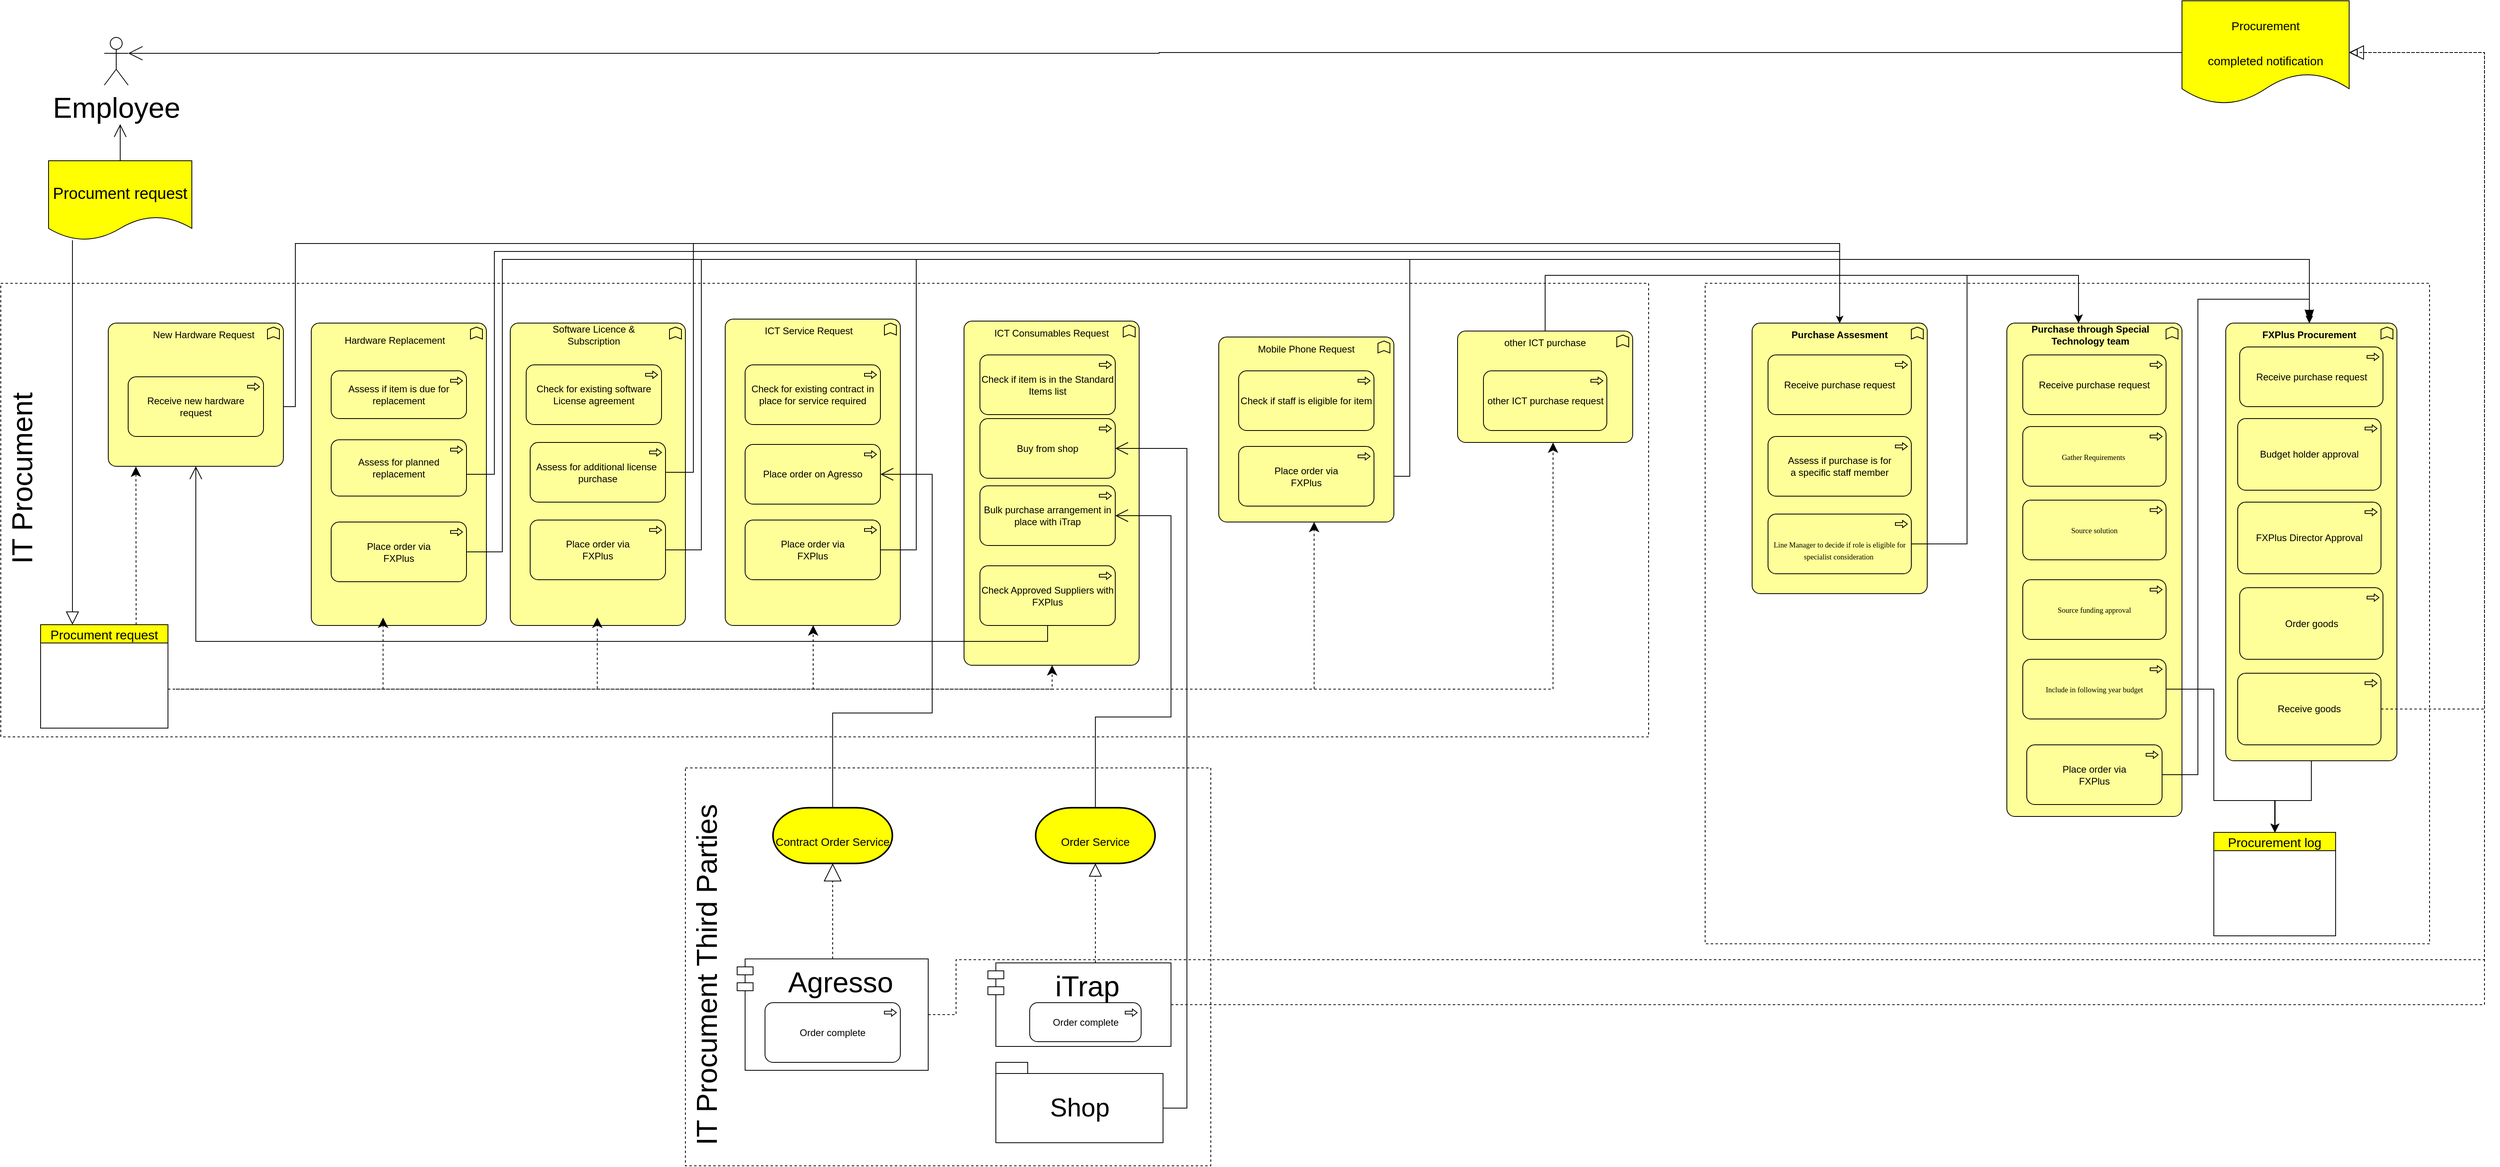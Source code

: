 <mxfile version="17.4.0" type="github"><diagram id="D-YSAC3Tt-AkZMAXTdBi" name="Page-1"><mxGraphModel dx="1783" dy="2167" grid="1" gridSize="10" guides="1" tooltips="1" connect="1" arrows="1" fold="1" page="1" pageScale="1" pageWidth="827" pageHeight="1169" math="0" shadow="0"><root><mxCell id="0"/><mxCell id="1" parent="0"/><mxCell id="2VQVNWMDebI-OC0_iPV0-198" value="" style="rounded=0;whiteSpace=wrap;html=1;dashed=1;fontSize=32;strokeColor=#000000;fillColor=none;" vertex="1" parent="1"><mxGeometry x="2211" y="60" width="910" height="830" as="geometry"/></mxCell><mxCell id="2VQVNWMDebI-OC0_iPV0-199" value="" style="rounded=0;whiteSpace=wrap;html=1;dashed=1;fontSize=32;strokeColor=#000000;fillColor=none;" vertex="1" parent="1"><mxGeometry x="70" y="60" width="2070" height="570" as="geometry"/></mxCell><mxCell id="2VQVNWMDebI-OC0_iPV0-127" style="edgeStyle=orthogonalEdgeStyle;rounded=0;orthogonalLoop=1;jettySize=auto;html=1;entryX=0.5;entryY=0;entryDx=0;entryDy=0;" edge="1" parent="1" source="2VQVNWMDebI-OC0_iPV0-109" target="2VQVNWMDebI-OC0_iPV0-111"><mxGeometry relative="1" as="geometry"><Array as="points"><mxPoint x="440" y="215"/><mxPoint x="440" y="10"/><mxPoint x="2380" y="10"/></Array></mxGeometry></mxCell><mxCell id="2VQVNWMDebI-OC0_iPV0-191" style="edgeStyle=orthogonalEdgeStyle;rounded=0;orthogonalLoop=1;jettySize=auto;html=1;entryX=0.5;entryY=0;entryDx=0;entryDy=0;fontSize=32;endArrow=blockThin;endFill=1;endSize=14;strokeWidth=1;" edge="1" parent="1" source="2VQVNWMDebI-OC0_iPV0-189" target="2VQVNWMDebI-OC0_iPV0-126"><mxGeometry relative="1" as="geometry"><Array as="points"><mxPoint x="1840" y="302"/><mxPoint x="1840" y="30"/><mxPoint x="2970" y="30"/></Array></mxGeometry></mxCell><mxCell id="2VQVNWMDebI-OC0_iPV0-201" value="" style="group" vertex="1" connectable="0" parent="1"><mxGeometry x="2240" y="60" width="860" height="820" as="geometry"/></mxCell><mxCell id="2VQVNWMDebI-OC0_iPV0-4" value="" style="html=1;outlineConnect=0;whiteSpace=wrap;fillColor=#ffff99;shape=mxgraph.archimate3.application;appType=func;archiType=rounded;" vertex="1" parent="2VQVNWMDebI-OC0_iPV0-201"><mxGeometry x="625" y="50" width="215" height="550" as="geometry"/></mxCell><mxCell id="2VQVNWMDebI-OC0_iPV0-6" value="Budget holder approval" style="html=1;outlineConnect=0;whiteSpace=wrap;fillColor=#ffff99;shape=mxgraph.archimate3.application;appType=proc;archiType=rounded;" vertex="1" parent="2VQVNWMDebI-OC0_iPV0-201"><mxGeometry x="640" y="170" width="180" height="90" as="geometry"/></mxCell><mxCell id="2VQVNWMDebI-OC0_iPV0-110" value="" style="html=1;outlineConnect=0;whiteSpace=wrap;fillColor=#ffff99;shape=mxgraph.archimate3.application;appType=func;archiType=rounded;" vertex="1" parent="2VQVNWMDebI-OC0_iPV0-201"><mxGeometry x="30" y="50" width="220" height="340" as="geometry"/></mxCell><mxCell id="2VQVNWMDebI-OC0_iPV0-111" value="&lt;b&gt;Purchase Assesment&lt;/b&gt;" style="text;html=1;strokeColor=none;fillColor=none;align=center;verticalAlign=middle;whiteSpace=wrap;rounded=0;" vertex="1" parent="2VQVNWMDebI-OC0_iPV0-201"><mxGeometry x="55" y="50" width="170" height="30" as="geometry"/></mxCell><mxCell id="2VQVNWMDebI-OC0_iPV0-112" value="Receive purchase request" style="html=1;outlineConnect=0;whiteSpace=wrap;fillColor=#ffff99;shape=mxgraph.archimate3.application;appType=proc;archiType=rounded;" vertex="1" parent="2VQVNWMDebI-OC0_iPV0-201"><mxGeometry x="50" y="90" width="180" height="75" as="geometry"/></mxCell><mxCell id="2VQVNWMDebI-OC0_iPV0-113" value="Assess if purchase is for&lt;br&gt;a specific staff member" style="html=1;outlineConnect=0;whiteSpace=wrap;fillColor=#ffff99;shape=mxgraph.archimate3.application;appType=proc;archiType=rounded;" vertex="1" parent="2VQVNWMDebI-OC0_iPV0-201"><mxGeometry x="50" y="192.5" width="180" height="75" as="geometry"/></mxCell><mxCell id="2VQVNWMDebI-OC0_iPV0-114" value="&lt;span style=&quot;font-family: &amp;#34;arialmt&amp;#34; ; font-size: 7pt&quot;&gt;&lt;br&gt;&lt;br&gt;&lt;br&gt;&lt;br&gt;Line Manager to&amp;nbsp;&lt;/span&gt;&lt;span style=&quot;font-family: &amp;#34;arialmt&amp;#34; ; font-size: 7pt&quot;&gt;decide if role is eligible&amp;nbsp;&lt;/span&gt;&lt;span style=&quot;font-family: &amp;#34;arialmt&amp;#34; ; font-size: 7pt&quot;&gt;for specialist&amp;nbsp;&lt;/span&gt;&lt;span style=&quot;font-family: &amp;#34;arialmt&amp;#34; ; font-size: 7pt&quot;&gt;consideration&amp;nbsp;&lt;/span&gt;&lt;span style=&quot;font-family: &amp;#34;arialmt&amp;#34; ; font-size: 7pt&quot;&gt;&lt;br&gt;&lt;/span&gt;&lt;div class=&quot;page&quot; title=&quot;Page 17&quot;&gt;&lt;div class=&quot;layoutArea&quot;&gt;&lt;div class=&quot;column&quot;&gt;&lt;br&gt;&#9;&#9;&#9;&#9;&lt;/div&gt;&lt;br&gt;&#9;&#9;&#9;&lt;/div&gt;&lt;br&gt;&#9;&#9;&lt;/div&gt;" style="html=1;outlineConnect=0;whiteSpace=wrap;fillColor=#ffff99;shape=mxgraph.archimate3.application;appType=proc;archiType=rounded;" vertex="1" parent="2VQVNWMDebI-OC0_iPV0-201"><mxGeometry x="50" y="290" width="180" height="75" as="geometry"/></mxCell><mxCell id="2VQVNWMDebI-OC0_iPV0-115" value="" style="html=1;outlineConnect=0;whiteSpace=wrap;fillColor=#ffff99;shape=mxgraph.archimate3.application;appType=func;archiType=rounded;" vertex="1" parent="2VQVNWMDebI-OC0_iPV0-201"><mxGeometry x="350" y="50" width="220" height="620" as="geometry"/></mxCell><mxCell id="2VQVNWMDebI-OC0_iPV0-116" value="&lt;b&gt;Purchase through Special Technology team&lt;/b&gt;" style="text;html=1;strokeColor=none;fillColor=none;align=center;verticalAlign=middle;whiteSpace=wrap;rounded=0;" vertex="1" parent="2VQVNWMDebI-OC0_iPV0-201"><mxGeometry x="370" y="50" width="170" height="30" as="geometry"/></mxCell><mxCell id="2VQVNWMDebI-OC0_iPV0-139" style="edgeStyle=orthogonalEdgeStyle;rounded=0;orthogonalLoop=1;jettySize=auto;html=1;entryX=0.412;entryY=0;entryDx=0;entryDy=0;entryPerimeter=0;" edge="1" parent="2VQVNWMDebI-OC0_iPV0-201" source="2VQVNWMDebI-OC0_iPV0-114" target="2VQVNWMDebI-OC0_iPV0-116"><mxGeometry relative="1" as="geometry"><Array as="points"><mxPoint x="300" y="327"/><mxPoint x="300" y="-10"/><mxPoint x="440" y="-10"/></Array></mxGeometry></mxCell><mxCell id="2VQVNWMDebI-OC0_iPV0-117" value="&lt;span style=&quot;font-family: &amp;#34;arialmt&amp;#34; ; font-size: 7pt&quot;&gt;Gather Requirements&amp;nbsp;&lt;/span&gt;" style="html=1;outlineConnect=0;whiteSpace=wrap;fillColor=#ffff99;shape=mxgraph.archimate3.application;appType=proc;archiType=rounded;" vertex="1" parent="2VQVNWMDebI-OC0_iPV0-201"><mxGeometry x="370" y="180" width="180" height="75" as="geometry"/></mxCell><mxCell id="2VQVNWMDebI-OC0_iPV0-118" value="&lt;span style=&quot;font-family: &amp;#34;arialmt&amp;#34; ; font-size: 7pt&quot;&gt;Source solution&lt;/span&gt;" style="html=1;outlineConnect=0;whiteSpace=wrap;fillColor=#ffff99;shape=mxgraph.archimate3.application;appType=proc;archiType=rounded;" vertex="1" parent="2VQVNWMDebI-OC0_iPV0-201"><mxGeometry x="370" y="272.5" width="180" height="75" as="geometry"/></mxCell><mxCell id="2VQVNWMDebI-OC0_iPV0-119" value="&lt;span style=&quot;font-family: &amp;#34;arialmt&amp;#34; ; font-size: 7pt&quot;&gt;Source funding approval&lt;/span&gt;" style="html=1;outlineConnect=0;whiteSpace=wrap;fillColor=#ffff99;shape=mxgraph.archimate3.application;appType=proc;archiType=rounded;" vertex="1" parent="2VQVNWMDebI-OC0_iPV0-201"><mxGeometry x="370" y="372.5" width="180" height="75" as="geometry"/></mxCell><mxCell id="2VQVNWMDebI-OC0_iPV0-120" value="&lt;span style=&quot;font-family: &amp;#34;arialmt&amp;#34; ; font-size: 7pt&quot;&gt;Include in following year budget&lt;/span&gt;" style="html=1;outlineConnect=0;whiteSpace=wrap;fillColor=#ffff99;shape=mxgraph.archimate3.application;appType=proc;archiType=rounded;" vertex="1" parent="2VQVNWMDebI-OC0_iPV0-201"><mxGeometry x="370" y="472.5" width="180" height="75" as="geometry"/></mxCell><mxCell id="2VQVNWMDebI-OC0_iPV0-121" value="Receive purchase request" style="html=1;outlineConnect=0;whiteSpace=wrap;fillColor=#ffff99;shape=mxgraph.archimate3.application;appType=proc;archiType=rounded;" vertex="1" parent="2VQVNWMDebI-OC0_iPV0-201"><mxGeometry x="642.5" y="80" width="180" height="75" as="geometry"/></mxCell><mxCell id="2VQVNWMDebI-OC0_iPV0-122" value="Receive purchase request" style="html=1;outlineConnect=0;whiteSpace=wrap;fillColor=#ffff99;shape=mxgraph.archimate3.application;appType=proc;archiType=rounded;" vertex="1" parent="2VQVNWMDebI-OC0_iPV0-201"><mxGeometry x="370" y="90" width="180" height="75" as="geometry"/></mxCell><mxCell id="2VQVNWMDebI-OC0_iPV0-123" value="FXPlus Director Approval" style="html=1;outlineConnect=0;whiteSpace=wrap;fillColor=#ffff99;shape=mxgraph.archimate3.application;appType=proc;archiType=rounded;" vertex="1" parent="2VQVNWMDebI-OC0_iPV0-201"><mxGeometry x="640" y="275" width="180" height="90" as="geometry"/></mxCell><mxCell id="2VQVNWMDebI-OC0_iPV0-124" value="Order goods" style="html=1;outlineConnect=0;whiteSpace=wrap;fillColor=#ffff99;shape=mxgraph.archimate3.application;appType=proc;archiType=rounded;" vertex="1" parent="2VQVNWMDebI-OC0_iPV0-201"><mxGeometry x="642.5" y="382.5" width="180" height="90" as="geometry"/></mxCell><mxCell id="2VQVNWMDebI-OC0_iPV0-126" value="&lt;b&gt;FXPlus Procurement&lt;/b&gt;" style="text;html=1;strokeColor=none;fillColor=none;align=center;verticalAlign=middle;whiteSpace=wrap;rounded=0;" vertex="1" parent="2VQVNWMDebI-OC0_iPV0-201"><mxGeometry x="645" y="50" width="170" height="30" as="geometry"/></mxCell><mxCell id="2VQVNWMDebI-OC0_iPV0-196" style="edgeStyle=orthogonalEdgeStyle;rounded=0;orthogonalLoop=1;jettySize=auto;html=1;entryX=0.5;entryY=0;entryDx=0;entryDy=0;fontSize=32;endArrow=classicThin;endFill=1;endSize=14;strokeWidth=1;" edge="1" parent="2VQVNWMDebI-OC0_iPV0-201" source="2VQVNWMDebI-OC0_iPV0-194" target="2VQVNWMDebI-OC0_iPV0-126"><mxGeometry relative="1" as="geometry"/></mxCell><mxCell id="2VQVNWMDebI-OC0_iPV0-194" value="Place order via&lt;br&gt;FXPlus" style="html=1;outlineConnect=0;whiteSpace=wrap;fillColor=#ffff99;shape=mxgraph.archimate3.application;appType=proc;archiType=rounded;" vertex="1" parent="2VQVNWMDebI-OC0_iPV0-201"><mxGeometry x="375" y="580" width="170" height="75" as="geometry"/></mxCell><mxCell id="2VQVNWMDebI-OC0_iPV0-226" value="Receive goods" style="html=1;outlineConnect=0;whiteSpace=wrap;fillColor=#ffff99;shape=mxgraph.archimate3.application;appType=proc;archiType=rounded;" vertex="1" parent="2VQVNWMDebI-OC0_iPV0-201"><mxGeometry x="640" y="490" width="180" height="90" as="geometry"/></mxCell><mxCell id="2VQVNWMDebI-OC0_iPV0-233" value="Procurement log" style="swimlane;fontSize=16;strokeColor=#000000;fillColor=#FFFF00;fontStyle=0" vertex="1" parent="2VQVNWMDebI-OC0_iPV0-201"><mxGeometry x="610" y="690" width="153" height="130" as="geometry"/></mxCell><mxCell id="2VQVNWMDebI-OC0_iPV0-234" style="edgeStyle=orthogonalEdgeStyle;rounded=0;orthogonalLoop=1;jettySize=auto;html=1;fontSize=15;endArrow=classic;endFill=1;endSize=8;strokeWidth=1;" edge="1" parent="2VQVNWMDebI-OC0_iPV0-201" source="2VQVNWMDebI-OC0_iPV0-4" target="2VQVNWMDebI-OC0_iPV0-233"><mxGeometry relative="1" as="geometry"><Array as="points"><mxPoint x="733" y="650"/><mxPoint x="687" y="650"/></Array></mxGeometry></mxCell><mxCell id="2VQVNWMDebI-OC0_iPV0-235" style="edgeStyle=orthogonalEdgeStyle;rounded=0;orthogonalLoop=1;jettySize=auto;html=1;entryX=0.5;entryY=0;entryDx=0;entryDy=0;fontSize=15;endArrow=classic;endFill=1;endSize=8;strokeWidth=1;" edge="1" parent="2VQVNWMDebI-OC0_iPV0-201" source="2VQVNWMDebI-OC0_iPV0-120" target="2VQVNWMDebI-OC0_iPV0-233"><mxGeometry relative="1" as="geometry"><Array as="points"><mxPoint x="610" y="510"/><mxPoint x="610" y="650"/><mxPoint x="687" y="650"/></Array></mxGeometry></mxCell><mxCell id="2VQVNWMDebI-OC0_iPV0-204" value="" style="group" vertex="1" connectable="0" parent="1"><mxGeometry x="930" y="669" width="660" height="500" as="geometry"/></mxCell><mxCell id="2VQVNWMDebI-OC0_iPV0-203" value="" style="rounded=0;whiteSpace=wrap;html=1;fontSize=36;strokeColor=#000000;fillColor=none;dashed=1;" vertex="1" parent="2VQVNWMDebI-OC0_iPV0-204"><mxGeometry width="660" height="500" as="geometry"/></mxCell><mxCell id="2VQVNWMDebI-OC0_iPV0-168" value="Agresso" style="shape=module;align=left;spacingLeft=20;align=center;verticalAlign=top;fontSize=36;" vertex="1" parent="2VQVNWMDebI-OC0_iPV0-204"><mxGeometry x="65" y="240" width="240" height="140" as="geometry"/></mxCell><mxCell id="2VQVNWMDebI-OC0_iPV0-170" value="&lt;font style=&quot;font-size: 14px&quot;&gt;Contract Order Service&lt;/font&gt;" style="strokeWidth=2;html=1;shape=mxgraph.flowchart.terminator;whiteSpace=wrap;fontSize=36;fillColor=#FFFF00;strokeColor=#000000;" vertex="1" parent="2VQVNWMDebI-OC0_iPV0-204"><mxGeometry x="110" y="50" width="150" height="70" as="geometry"/></mxCell><mxCell id="2VQVNWMDebI-OC0_iPV0-171" style="edgeStyle=orthogonalEdgeStyle;rounded=0;orthogonalLoop=1;jettySize=auto;html=1;entryX=0.5;entryY=1;entryDx=0;entryDy=0;entryPerimeter=0;fontSize=19;endArrow=block;endFill=0;dashed=1;strokeWidth=1;endSize=20;" edge="1" parent="2VQVNWMDebI-OC0_iPV0-204" source="2VQVNWMDebI-OC0_iPV0-168" target="2VQVNWMDebI-OC0_iPV0-170"><mxGeometry relative="1" as="geometry"/></mxCell><mxCell id="2VQVNWMDebI-OC0_iPV0-176" value="" style="shape=folder;fontStyle=1;spacingTop=10;tabWidth=40;tabHeight=14;tabPosition=left;html=1;fontSize=14;strokeColor=#000000;fillColor=none;" vertex="1" parent="2VQVNWMDebI-OC0_iPV0-204"><mxGeometry x="390" y="370" width="210" height="101" as="geometry"/></mxCell><mxCell id="2VQVNWMDebI-OC0_iPV0-177" value="&lt;font style=&quot;font-size: 32px&quot;&gt;Shop&lt;/font&gt;" style="text;html=1;strokeColor=none;fillColor=none;align=center;verticalAlign=middle;whiteSpace=wrap;rounded=0;dashed=1;fontSize=14;" vertex="1" parent="2VQVNWMDebI-OC0_iPV0-204"><mxGeometry x="432.5" y="391" width="125" height="71" as="geometry"/></mxCell><mxCell id="2VQVNWMDebI-OC0_iPV0-180" value="&lt;font style=&quot;font-size: 14px&quot;&gt;Order Service&lt;/font&gt;" style="strokeWidth=2;html=1;shape=mxgraph.flowchart.terminator;whiteSpace=wrap;fontSize=36;fillColor=#FFFF00;strokeColor=#000000;" vertex="1" parent="2VQVNWMDebI-OC0_iPV0-204"><mxGeometry x="440" y="50" width="150" height="70" as="geometry"/></mxCell><mxCell id="2VQVNWMDebI-OC0_iPV0-182" style="edgeStyle=orthogonalEdgeStyle;rounded=0;orthogonalLoop=1;jettySize=auto;html=1;entryX=0.5;entryY=1;entryDx=0;entryDy=0;entryPerimeter=0;dashed=1;fontSize=14;endArrow=block;endFill=0;endSize=14;strokeWidth=1;" edge="1" parent="2VQVNWMDebI-OC0_iPV0-204" source="2VQVNWMDebI-OC0_iPV0-181" target="2VQVNWMDebI-OC0_iPV0-180"><mxGeometry relative="1" as="geometry"><Array as="points"><mxPoint x="515" y="210"/><mxPoint x="515" y="210"/></Array></mxGeometry></mxCell><mxCell id="2VQVNWMDebI-OC0_iPV0-181" value="iTrap" style="shape=module;align=left;spacingLeft=20;align=center;verticalAlign=top;fontSize=36;" vertex="1" parent="2VQVNWMDebI-OC0_iPV0-204"><mxGeometry x="380" y="245" width="230" height="105" as="geometry"/></mxCell><mxCell id="2VQVNWMDebI-OC0_iPV0-205" value="&lt;font style=&quot;font-size: 36px&quot;&gt;IT Procument Third Parties&lt;/font&gt;" style="text;html=1;strokeColor=none;fillColor=none;align=center;verticalAlign=middle;whiteSpace=wrap;rounded=0;fontSize=32;rotation=-90;" vertex="1" parent="2VQVNWMDebI-OC0_iPV0-204"><mxGeometry x="-200" y="245" width="452.5" height="30" as="geometry"/></mxCell><mxCell id="2VQVNWMDebI-OC0_iPV0-238" value="Order complete" style="html=1;outlineConnect=0;whiteSpace=wrap;fillColor=none;shape=mxgraph.archimate3.application;appType=proc;archiType=rounded;" vertex="1" parent="2VQVNWMDebI-OC0_iPV0-204"><mxGeometry x="100" y="295" width="170" height="75" as="geometry"/></mxCell><mxCell id="2VQVNWMDebI-OC0_iPV0-239" value="Order complete" style="html=1;outlineConnect=0;whiteSpace=wrap;fillColor=none;shape=mxgraph.archimate3.application;appType=proc;archiType=rounded;" vertex="1" parent="2VQVNWMDebI-OC0_iPV0-204"><mxGeometry x="432.5" y="295" width="140" height="49" as="geometry"/></mxCell><mxCell id="2VQVNWMDebI-OC0_iPV0-206" value="Employee" style="shape=umlActor;verticalLabelPosition=bottom;verticalAlign=top;html=1;outlineConnect=0;fontSize=36;strokeColor=#000000;fillColor=none;" vertex="1" parent="1"><mxGeometry x="200" y="-249" width="30" height="60" as="geometry"/></mxCell><mxCell id="2VQVNWMDebI-OC0_iPV0-210" style="edgeStyle=orthogonalEdgeStyle;rounded=0;orthogonalLoop=1;jettySize=auto;html=1;fontSize=20;endArrow=open;endFill=0;endSize=14;strokeWidth=1;" edge="1" parent="1" source="2VQVNWMDebI-OC0_iPV0-208"><mxGeometry relative="1" as="geometry"><mxPoint x="220" y="-140" as="targetPoint"/></mxGeometry></mxCell><mxCell id="2VQVNWMDebI-OC0_iPV0-214" style="edgeStyle=orthogonalEdgeStyle;rounded=0;orthogonalLoop=1;jettySize=auto;html=1;entryX=0.25;entryY=0;entryDx=0;entryDy=0;fontSize=16;endArrow=block;endFill=0;endSize=14;strokeWidth=1;" edge="1" parent="1" source="2VQVNWMDebI-OC0_iPV0-208" target="2VQVNWMDebI-OC0_iPV0-213"><mxGeometry relative="1" as="geometry"><Array as="points"><mxPoint x="160" y="-30"/><mxPoint x="160" y="-30"/></Array></mxGeometry></mxCell><mxCell id="2VQVNWMDebI-OC0_iPV0-208" value="&lt;font style=&quot;font-size: 20px&quot;&gt;Procument request&lt;/font&gt;" style="shape=document;whiteSpace=wrap;html=1;boundedLbl=1;fontSize=36;strokeColor=#000000;fillColor=#FFFF00;" vertex="1" parent="1"><mxGeometry x="130" y="-94" width="180" height="100" as="geometry"/></mxCell><mxCell id="2VQVNWMDebI-OC0_iPV0-99" value="" style="html=1;outlineConnect=0;whiteSpace=wrap;fillColor=#ffff99;shape=mxgraph.archimate3.application;appType=func;archiType=rounded;" vertex="1" parent="1"><mxGeometry x="1600" y="127.5" width="220" height="232.5" as="geometry"/></mxCell><mxCell id="2VQVNWMDebI-OC0_iPV0-98" value="" style="html=1;outlineConnect=0;whiteSpace=wrap;fillColor=#ffff99;shape=mxgraph.archimate3.application;appType=func;archiType=rounded;" vertex="1" parent="1"><mxGeometry x="980" y="105" width="220" height="385" as="geometry"/></mxCell><mxCell id="2VQVNWMDebI-OC0_iPV0-237" style="edgeStyle=orthogonalEdgeStyle;rounded=0;orthogonalLoop=1;jettySize=auto;html=1;entryX=0.412;entryY=0;entryDx=0;entryDy=0;entryPerimeter=0;fontSize=15;endArrow=classic;endFill=1;endSize=8;strokeWidth=1;" edge="1" parent="1" source="2VQVNWMDebI-OC0_iPV0-100" target="2VQVNWMDebI-OC0_iPV0-116"><mxGeometry relative="1" as="geometry"><Array as="points"><mxPoint x="2010" y="50"/><mxPoint x="2680" y="50"/></Array></mxGeometry></mxCell><mxCell id="2VQVNWMDebI-OC0_iPV0-100" value="" style="html=1;outlineConnect=0;whiteSpace=wrap;fillColor=#ffff99;shape=mxgraph.archimate3.application;appType=func;archiType=rounded;" vertex="1" parent="1"><mxGeometry x="1900" y="120" width="220" height="140" as="geometry"/></mxCell><mxCell id="2VQVNWMDebI-OC0_iPV0-101" value="" style="html=1;outlineConnect=0;whiteSpace=wrap;fillColor=#ffff99;shape=mxgraph.archimate3.application;appType=func;archiType=rounded;" vertex="1" parent="1"><mxGeometry x="1280" y="107.5" width="220" height="432.5" as="geometry"/></mxCell><mxCell id="2VQVNWMDebI-OC0_iPV0-105" value="ICT Service Request" style="text;html=1;strokeColor=none;fillColor=none;align=center;verticalAlign=middle;whiteSpace=wrap;rounded=0;" vertex="1" parent="1"><mxGeometry x="1000" y="105" width="170" height="30" as="geometry"/></mxCell><mxCell id="2VQVNWMDebI-OC0_iPV0-107" value="other ICT purchase" style="text;html=1;strokeColor=none;fillColor=none;align=center;verticalAlign=middle;whiteSpace=wrap;rounded=0;" vertex="1" parent="1"><mxGeometry x="1925" y="120" width="170" height="30" as="geometry"/></mxCell><mxCell id="2VQVNWMDebI-OC0_iPV0-108" value="ICT Consumables Request" style="text;html=1;strokeColor=none;fillColor=none;align=center;verticalAlign=middle;whiteSpace=wrap;rounded=0;" vertex="1" parent="1"><mxGeometry x="1305" y="107.5" width="170" height="30" as="geometry"/></mxCell><mxCell id="2VQVNWMDebI-OC0_iPV0-140" value="" style="group" vertex="1" connectable="0" parent="1"><mxGeometry x="460" y="110" width="220" height="380" as="geometry"/></mxCell><mxCell id="2VQVNWMDebI-OC0_iPV0-96" value="" style="html=1;outlineConnect=0;whiteSpace=wrap;fillColor=#ffff99;shape=mxgraph.archimate3.application;appType=func;archiType=rounded;" vertex="1" parent="2VQVNWMDebI-OC0_iPV0-140"><mxGeometry width="220" height="380" as="geometry"/></mxCell><mxCell id="2VQVNWMDebI-OC0_iPV0-103" value="Hardware Replacement" style="text;html=1;strokeColor=none;fillColor=none;align=center;verticalAlign=middle;whiteSpace=wrap;rounded=0;" vertex="1" parent="2VQVNWMDebI-OC0_iPV0-140"><mxGeometry x="20" width="170" height="43.846" as="geometry"/></mxCell><mxCell id="2VQVNWMDebI-OC0_iPV0-128" value="Assess if item is due for replacement" style="html=1;outlineConnect=0;whiteSpace=wrap;fillColor=#ffff99;shape=mxgraph.archimate3.application;appType=proc;archiType=rounded;" vertex="1" parent="2VQVNWMDebI-OC0_iPV0-140"><mxGeometry x="25" y="60" width="170" height="60" as="geometry"/></mxCell><mxCell id="2VQVNWMDebI-OC0_iPV0-129" value="Assess for planned replacement" style="html=1;outlineConnect=0;whiteSpace=wrap;fillColor=#ffff99;shape=mxgraph.archimate3.application;appType=proc;archiType=rounded;" vertex="1" parent="2VQVNWMDebI-OC0_iPV0-140"><mxGeometry x="25" y="146.61" width="170" height="70.77" as="geometry"/></mxCell><mxCell id="2VQVNWMDebI-OC0_iPV0-159" value="Place order via&lt;br&gt;FXPlus" style="html=1;outlineConnect=0;whiteSpace=wrap;fillColor=#ffff99;shape=mxgraph.archimate3.application;appType=proc;archiType=rounded;" vertex="1" parent="2VQVNWMDebI-OC0_iPV0-140"><mxGeometry x="25" y="250" width="170" height="75" as="geometry"/></mxCell><mxCell id="2VQVNWMDebI-OC0_iPV0-141" value="" style="group" vertex="1" connectable="0" parent="1"><mxGeometry x="205" y="110" width="220" height="180" as="geometry"/></mxCell><mxCell id="2VQVNWMDebI-OC0_iPV0-3" value="" style="html=1;outlineConnect=0;whiteSpace=wrap;fillColor=#ffff99;shape=mxgraph.archimate3.application;appType=func;archiType=rounded;" vertex="1" parent="2VQVNWMDebI-OC0_iPV0-141"><mxGeometry width="220" height="180" as="geometry"/></mxCell><mxCell id="2VQVNWMDebI-OC0_iPV0-102" value="New Hardware Request" style="text;html=1;strokeColor=none;fillColor=none;align=center;verticalAlign=middle;whiteSpace=wrap;rounded=0;" vertex="1" parent="2VQVNWMDebI-OC0_iPV0-141"><mxGeometry x="35" width="170" height="30" as="geometry"/></mxCell><mxCell id="2VQVNWMDebI-OC0_iPV0-109" value="Receive new hardware &lt;br&gt;request" style="html=1;outlineConnect=0;whiteSpace=wrap;fillColor=#ffff99;shape=mxgraph.archimate3.application;appType=proc;archiType=rounded;" vertex="1" parent="2VQVNWMDebI-OC0_iPV0-141"><mxGeometry x="25" y="67.5" width="170" height="75" as="geometry"/></mxCell><mxCell id="2VQVNWMDebI-OC0_iPV0-142" value="" style="group" vertex="1" connectable="0" parent="1"><mxGeometry x="710" y="110" width="220" height="380" as="geometry"/></mxCell><mxCell id="2VQVNWMDebI-OC0_iPV0-97" value="" style="html=1;outlineConnect=0;whiteSpace=wrap;fillColor=#ffff99;shape=mxgraph.archimate3.application;appType=func;archiType=rounded;" vertex="1" parent="2VQVNWMDebI-OC0_iPV0-142"><mxGeometry width="220" height="380" as="geometry"/></mxCell><mxCell id="2VQVNWMDebI-OC0_iPV0-104" value="Software Licence &amp;amp; Subscription" style="text;html=1;strokeColor=none;fillColor=none;align=center;verticalAlign=middle;whiteSpace=wrap;rounded=0;" vertex="1" parent="2VQVNWMDebI-OC0_iPV0-142"><mxGeometry x="20" width="170" height="30" as="geometry"/></mxCell><mxCell id="2VQVNWMDebI-OC0_iPV0-131" value="Check for existing software&lt;br&gt;License agreement" style="html=1;outlineConnect=0;whiteSpace=wrap;fillColor=#ffff99;shape=mxgraph.archimate3.application;appType=proc;archiType=rounded;" vertex="1" parent="2VQVNWMDebI-OC0_iPV0-142"><mxGeometry x="20" y="52.5" width="170" height="75" as="geometry"/></mxCell><mxCell id="2VQVNWMDebI-OC0_iPV0-133" value="Assess for additional license&amp;nbsp;&lt;br&gt;purchase" style="html=1;outlineConnect=0;whiteSpace=wrap;fillColor=#ffff99;shape=mxgraph.archimate3.application;appType=proc;archiType=rounded;" vertex="1" parent="2VQVNWMDebI-OC0_iPV0-142"><mxGeometry x="25" y="150" width="170" height="75" as="geometry"/></mxCell><mxCell id="2VQVNWMDebI-OC0_iPV0-134" value="Place order via&lt;br&gt;FXPlus" style="html=1;outlineConnect=0;whiteSpace=wrap;fillColor=#ffff99;shape=mxgraph.archimate3.application;appType=proc;archiType=rounded;" vertex="1" parent="2VQVNWMDebI-OC0_iPV0-142"><mxGeometry x="25" y="247.5" width="170" height="75" as="geometry"/></mxCell><mxCell id="2VQVNWMDebI-OC0_iPV0-162" value="Check for existing contract in place for service required" style="html=1;outlineConnect=0;whiteSpace=wrap;fillColor=#ffff99;shape=mxgraph.archimate3.application;appType=proc;archiType=rounded;" vertex="1" parent="1"><mxGeometry x="1005" y="162.5" width="170" height="75" as="geometry"/></mxCell><mxCell id="2VQVNWMDebI-OC0_iPV0-163" value="Place order on Agresso" style="html=1;outlineConnect=0;whiteSpace=wrap;fillColor=#ffff99;shape=mxgraph.archimate3.application;appType=proc;archiType=rounded;" vertex="1" parent="1"><mxGeometry x="1005" y="262.5" width="170" height="75" as="geometry"/></mxCell><mxCell id="2VQVNWMDebI-OC0_iPV0-164" value="Place order via&lt;br&gt;FXPlus" style="html=1;outlineConnect=0;whiteSpace=wrap;fillColor=#ffff99;shape=mxgraph.archimate3.application;appType=proc;archiType=rounded;" vertex="1" parent="1"><mxGeometry x="1005" y="357.5" width="170" height="75" as="geometry"/></mxCell><mxCell id="2VQVNWMDebI-OC0_iPV0-173" value="Check if item is in the Standard Items list" style="html=1;outlineConnect=0;whiteSpace=wrap;fillColor=#ffff99;shape=mxgraph.archimate3.application;appType=proc;archiType=rounded;" vertex="1" parent="1"><mxGeometry x="1300" y="150" width="170" height="75" as="geometry"/></mxCell><mxCell id="2VQVNWMDebI-OC0_iPV0-187" style="edgeStyle=orthogonalEdgeStyle;rounded=0;orthogonalLoop=1;jettySize=auto;html=1;fontSize=32;endArrow=open;endFill=0;endSize=14;strokeWidth=1;" edge="1" parent="1" source="2VQVNWMDebI-OC0_iPV0-178" target="2VQVNWMDebI-OC0_iPV0-3"><mxGeometry relative="1" as="geometry"><Array as="points"><mxPoint x="1385" y="510"/><mxPoint x="315" y="510"/></Array></mxGeometry></mxCell><mxCell id="2VQVNWMDebI-OC0_iPV0-178" value="Check Approved Suppliers with FXPlus" style="html=1;outlineConnect=0;whiteSpace=wrap;fillColor=#ffff99;shape=mxgraph.archimate3.application;appType=proc;archiType=rounded;" vertex="1" parent="1"><mxGeometry x="1300" y="415" width="170" height="75" as="geometry"/></mxCell><mxCell id="2VQVNWMDebI-OC0_iPV0-179" value="Bulk purchase arrangement in place with iTrap" style="html=1;outlineConnect=0;whiteSpace=wrap;fillColor=#ffff99;shape=mxgraph.archimate3.application;appType=proc;archiType=rounded;" vertex="1" parent="1"><mxGeometry x="1300" y="314.5" width="170" height="75" as="geometry"/></mxCell><mxCell id="2VQVNWMDebI-OC0_iPV0-185" value="Buy from shop" style="html=1;outlineConnect=0;whiteSpace=wrap;fillColor=#ffff99;shape=mxgraph.archimate3.application;appType=proc;archiType=rounded;" vertex="1" parent="1"><mxGeometry x="1300" y="230" width="170" height="75" as="geometry"/></mxCell><mxCell id="2VQVNWMDebI-OC0_iPV0-190" value="" style="group" vertex="1" connectable="0" parent="1"><mxGeometry x="1600" y="127.5" width="220" height="380" as="geometry"/></mxCell><mxCell id="2VQVNWMDebI-OC0_iPV0-106" value="Mobile Phone Request&lt;span style=&quot;color: rgba(0 , 0 , 0 , 0) ; font-family: monospace ; font-size: 0px&quot;&gt;%3CmxGraphModel%3E%3Croot%3E%3CmxCell%20id%3D%220%22%2F%3E%3CmxCell%20id%3D%221%22%20parent%3D%220%22%2F%3E%3CmxCell%20id%3D%222%22%20value%3D%22New%20Hardware%20Request%22%20style%3D%22text%3Bhtml%3D1%3BstrokeColor%3Dnone%3BfillColor%3Dnone%3Balign%3Dcenter%3BverticalAlign%3Dmiddle%3BwhiteSpace%3Dwrap%3Brounded%3D0%3B%22%20vertex%3D%221%22%20parent%3D%221%22%3E%3CmxGeometry%20x%3D%22240%22%20y%3D%22110%22%20width%3D%22170%22%20height%3D%2230%22%20as%3D%22geometry%22%2F%3E%3C%2FmxCell%3E%3C%2Froot%3E%3C%2FmxGraphModel%3E&lt;/span&gt;" style="text;html=1;strokeColor=none;fillColor=none;align=center;verticalAlign=middle;whiteSpace=wrap;rounded=0;" vertex="1" parent="2VQVNWMDebI-OC0_iPV0-190"><mxGeometry x="25" width="170" height="30" as="geometry"/></mxCell><mxCell id="2VQVNWMDebI-OC0_iPV0-188" value="Check if staff is eligible for item" style="html=1;outlineConnect=0;whiteSpace=wrap;fillColor=#ffff99;shape=mxgraph.archimate3.application;appType=proc;archiType=rounded;" vertex="1" parent="2VQVNWMDebI-OC0_iPV0-190"><mxGeometry x="25" y="42.5" width="170" height="75" as="geometry"/></mxCell><mxCell id="2VQVNWMDebI-OC0_iPV0-189" value="Place order via&lt;br&gt;FXPlus" style="html=1;outlineConnect=0;whiteSpace=wrap;fillColor=#ffff99;shape=mxgraph.archimate3.application;appType=proc;archiType=rounded;" vertex="1" parent="2VQVNWMDebI-OC0_iPV0-190"><mxGeometry x="25" y="137.5" width="170" height="75" as="geometry"/></mxCell><mxCell id="2VQVNWMDebI-OC0_iPV0-192" value="other ICT purchase request" style="html=1;outlineConnect=0;whiteSpace=wrap;fillColor=#ffff99;shape=mxgraph.archimate3.application;appType=proc;archiType=rounded;" vertex="1" parent="1"><mxGeometry x="1932.5" y="170" width="155" height="75" as="geometry"/></mxCell><mxCell id="2VQVNWMDebI-OC0_iPV0-200" value="&lt;font style=&quot;font-size: 36px&quot;&gt;IT Procument&lt;/font&gt;" style="text;html=1;strokeColor=none;fillColor=none;align=center;verticalAlign=middle;whiteSpace=wrap;rounded=0;fontSize=32;rotation=-90;" vertex="1" parent="1"><mxGeometry x="-130" y="290" width="452.5" height="30" as="geometry"/></mxCell><mxCell id="2VQVNWMDebI-OC0_iPV0-215" style="edgeStyle=orthogonalEdgeStyle;rounded=0;orthogonalLoop=1;jettySize=auto;html=1;entryX=0.082;entryY=0.404;entryDx=0;entryDy=0;entryPerimeter=0;fontSize=16;endArrow=classic;endFill=1;endSize=10;strokeWidth=1;dashed=1;" edge="1" parent="1" source="2VQVNWMDebI-OC0_iPV0-213" target="2VQVNWMDebI-OC0_iPV0-199"><mxGeometry relative="1" as="geometry"><Array as="points"><mxPoint x="240" y="480"/><mxPoint x="240" y="480"/></Array></mxGeometry></mxCell><mxCell id="2VQVNWMDebI-OC0_iPV0-216" style="edgeStyle=orthogonalEdgeStyle;rounded=0;orthogonalLoop=1;jettySize=auto;html=1;entryX=0.232;entryY=0.737;entryDx=0;entryDy=0;entryPerimeter=0;fontSize=16;endArrow=classic;endFill=1;endSize=10;strokeWidth=1;dashed=1;" edge="1" parent="1" source="2VQVNWMDebI-OC0_iPV0-213" target="2VQVNWMDebI-OC0_iPV0-199"><mxGeometry relative="1" as="geometry"><Array as="points"><mxPoint x="550" y="570"/></Array></mxGeometry></mxCell><mxCell id="2VQVNWMDebI-OC0_iPV0-217" style="edgeStyle=orthogonalEdgeStyle;rounded=0;orthogonalLoop=1;jettySize=auto;html=1;entryX=0.362;entryY=0.737;entryDx=0;entryDy=0;entryPerimeter=0;dashed=1;fontSize=16;endArrow=classic;endFill=1;endSize=10;strokeWidth=1;" edge="1" parent="1" source="2VQVNWMDebI-OC0_iPV0-213" target="2VQVNWMDebI-OC0_iPV0-199"><mxGeometry relative="1" as="geometry"><Array as="points"><mxPoint x="819" y="570"/></Array></mxGeometry></mxCell><mxCell id="2VQVNWMDebI-OC0_iPV0-220" style="edgeStyle=orthogonalEdgeStyle;rounded=0;orthogonalLoop=1;jettySize=auto;html=1;entryX=0.493;entryY=0.754;entryDx=0;entryDy=0;entryPerimeter=0;dashed=1;fontSize=16;endArrow=classic;endFill=1;endSize=10;strokeWidth=1;" edge="1" parent="1" source="2VQVNWMDebI-OC0_iPV0-213" target="2VQVNWMDebI-OC0_iPV0-199"><mxGeometry relative="1" as="geometry"><Array as="points"><mxPoint x="1091" y="570"/></Array></mxGeometry></mxCell><mxCell id="2VQVNWMDebI-OC0_iPV0-221" style="edgeStyle=orthogonalEdgeStyle;rounded=0;orthogonalLoop=1;jettySize=auto;html=1;entryX=0.638;entryY=0.842;entryDx=0;entryDy=0;entryPerimeter=0;dashed=1;fontSize=16;endArrow=classic;endFill=1;endSize=10;strokeWidth=1;" edge="1" parent="1" target="2VQVNWMDebI-OC0_iPV0-199"><mxGeometry relative="1" as="geometry"><mxPoint x="290" y="570" as="sourcePoint"/><Array as="points"><mxPoint x="1391" y="570"/></Array></mxGeometry></mxCell><mxCell id="2VQVNWMDebI-OC0_iPV0-222" style="edgeStyle=orthogonalEdgeStyle;rounded=0;orthogonalLoop=1;jettySize=auto;html=1;entryX=0.797;entryY=0.526;entryDx=0;entryDy=0;entryPerimeter=0;dashed=1;fontSize=16;endArrow=classic;endFill=1;endSize=10;strokeWidth=1;" edge="1" parent="1" source="2VQVNWMDebI-OC0_iPV0-213" target="2VQVNWMDebI-OC0_iPV0-199"><mxGeometry relative="1" as="geometry"><Array as="points"><mxPoint x="1720" y="570"/></Array></mxGeometry></mxCell><mxCell id="2VQVNWMDebI-OC0_iPV0-223" style="edgeStyle=orthogonalEdgeStyle;rounded=0;orthogonalLoop=1;jettySize=auto;html=1;entryX=0.942;entryY=0.351;entryDx=0;entryDy=0;entryPerimeter=0;dashed=1;fontSize=16;endArrow=classic;endFill=1;endSize=10;strokeWidth=1;" edge="1" parent="1" source="2VQVNWMDebI-OC0_iPV0-213" target="2VQVNWMDebI-OC0_iPV0-199"><mxGeometry relative="1" as="geometry"><Array as="points"><mxPoint x="2020" y="570"/></Array></mxGeometry></mxCell><mxCell id="2VQVNWMDebI-OC0_iPV0-213" value="Procument request" style="swimlane;fontSize=16;strokeColor=#000000;fillColor=#FFFF00;fontStyle=0" vertex="1" parent="1"><mxGeometry x="120" y="489" width="160" height="130" as="geometry"/></mxCell><mxCell id="2VQVNWMDebI-OC0_iPV0-137" style="edgeStyle=orthogonalEdgeStyle;rounded=0;orthogonalLoop=1;jettySize=auto;html=1;entryX=0.5;entryY=0;entryDx=0;entryDy=0;" edge="1" parent="1" source="2VQVNWMDebI-OC0_iPV0-133" target="2VQVNWMDebI-OC0_iPV0-111"><mxGeometry relative="1" as="geometry"><Array as="points"><mxPoint x="940" y="297"/><mxPoint x="940" y="10"/><mxPoint x="2380" y="10"/></Array></mxGeometry></mxCell><mxCell id="2VQVNWMDebI-OC0_iPV0-152" style="edgeStyle=orthogonalEdgeStyle;rounded=0;orthogonalLoop=1;jettySize=auto;html=1;entryX=0.5;entryY=0;entryDx=0;entryDy=0;fontSize=36;" edge="1" parent="1" source="2VQVNWMDebI-OC0_iPV0-134" target="2VQVNWMDebI-OC0_iPV0-126"><mxGeometry relative="1" as="geometry"><Array as="points"><mxPoint x="950" y="395"/><mxPoint x="950" y="30"/><mxPoint x="2970" y="30"/></Array></mxGeometry></mxCell><mxCell id="2VQVNWMDebI-OC0_iPV0-160" style="edgeStyle=orthogonalEdgeStyle;rounded=0;orthogonalLoop=1;jettySize=auto;html=1;entryX=0.5;entryY=0;entryDx=0;entryDy=0;fontSize=36;" edge="1" parent="1" source="2VQVNWMDebI-OC0_iPV0-129" target="2VQVNWMDebI-OC0_iPV0-111"><mxGeometry relative="1" as="geometry"><Array as="points"><mxPoint x="690" y="300"/><mxPoint x="690" y="20"/><mxPoint x="2380" y="20"/></Array></mxGeometry></mxCell><mxCell id="2VQVNWMDebI-OC0_iPV0-161" style="edgeStyle=orthogonalEdgeStyle;rounded=0;orthogonalLoop=1;jettySize=auto;html=1;entryX=0.5;entryY=0;entryDx=0;entryDy=0;fontSize=36;" edge="1" parent="1" source="2VQVNWMDebI-OC0_iPV0-159" target="2VQVNWMDebI-OC0_iPV0-126"><mxGeometry relative="1" as="geometry"><Array as="points"><mxPoint x="700" y="397"/><mxPoint x="700" y="30"/><mxPoint x="2970" y="30"/></Array></mxGeometry></mxCell><mxCell id="2VQVNWMDebI-OC0_iPV0-165" style="edgeStyle=orthogonalEdgeStyle;rounded=0;orthogonalLoop=1;jettySize=auto;html=1;entryX=0.5;entryY=0;entryDx=0;entryDy=0;fontSize=36;" edge="1" parent="1" source="2VQVNWMDebI-OC0_iPV0-164" target="2VQVNWMDebI-OC0_iPV0-126"><mxGeometry relative="1" as="geometry"><Array as="points"><mxPoint x="1220" y="395"/><mxPoint x="1220" y="30"/><mxPoint x="2970" y="30"/></Array></mxGeometry></mxCell><mxCell id="2VQVNWMDebI-OC0_iPV0-172" style="edgeStyle=orthogonalEdgeStyle;rounded=0;orthogonalLoop=1;jettySize=auto;html=1;entryX=1;entryY=0.5;entryDx=0;entryDy=0;entryPerimeter=0;fontSize=19;endArrow=open;endFill=0;endSize=14;" edge="1" parent="1" source="2VQVNWMDebI-OC0_iPV0-170" target="2VQVNWMDebI-OC0_iPV0-163"><mxGeometry relative="1" as="geometry"><Array as="points"><mxPoint x="1240" y="600"/><mxPoint x="1240" y="300"/></Array></mxGeometry></mxCell><mxCell id="2VQVNWMDebI-OC0_iPV0-184" style="edgeStyle=orthogonalEdgeStyle;rounded=0;orthogonalLoop=1;jettySize=auto;html=1;entryX=1;entryY=0.5;entryDx=0;entryDy=0;entryPerimeter=0;fontSize=32;endArrow=open;endFill=0;endSize=14;strokeWidth=1;" edge="1" parent="1" source="2VQVNWMDebI-OC0_iPV0-180" target="2VQVNWMDebI-OC0_iPV0-179"><mxGeometry relative="1" as="geometry"><Array as="points"><mxPoint x="1540" y="605"/><mxPoint x="1540" y="352"/></Array></mxGeometry></mxCell><mxCell id="2VQVNWMDebI-OC0_iPV0-186" style="edgeStyle=orthogonalEdgeStyle;rounded=0;orthogonalLoop=1;jettySize=auto;html=1;entryX=1;entryY=0.5;entryDx=0;entryDy=0;entryPerimeter=0;fontSize=32;endArrow=open;endFill=0;endSize=14;strokeWidth=1;exitX=0;exitY=0;exitDx=210;exitDy=57.5;exitPerimeter=0;" edge="1" parent="1" source="2VQVNWMDebI-OC0_iPV0-176" target="2VQVNWMDebI-OC0_iPV0-185"><mxGeometry relative="1" as="geometry"><Array as="points"><mxPoint x="1560" y="1097"/><mxPoint x="1560" y="267"/></Array></mxGeometry></mxCell><mxCell id="2VQVNWMDebI-OC0_iPV0-232" style="edgeStyle=orthogonalEdgeStyle;rounded=0;orthogonalLoop=1;jettySize=auto;html=1;entryX=1;entryY=0.333;entryDx=0;entryDy=0;entryPerimeter=0;fontSize=15;endArrow=open;endFill=0;endSize=16;strokeWidth=1;" edge="1" parent="1" source="2VQVNWMDebI-OC0_iPV0-228" target="2VQVNWMDebI-OC0_iPV0-206"><mxGeometry relative="1" as="geometry"/></mxCell><mxCell id="2VQVNWMDebI-OC0_iPV0-228" value="&lt;font style=&quot;font-size: 15px&quot;&gt;Procurement&lt;br&gt;completed notification&lt;br&gt;&lt;/font&gt;" style="shape=document;whiteSpace=wrap;html=1;boundedLbl=1;fontSize=36;strokeColor=#000000;fillColor=#FFFF00;" vertex="1" parent="1"><mxGeometry x="2810" y="-295" width="210" height="130" as="geometry"/></mxCell><mxCell id="2VQVNWMDebI-OC0_iPV0-231" style="edgeStyle=orthogonalEdgeStyle;rounded=0;orthogonalLoop=1;jettySize=auto;html=1;entryX=1;entryY=0.5;entryDx=0;entryDy=0;dashed=1;fontSize=15;endArrow=block;endFill=0;endSize=16;strokeWidth=1;" edge="1" parent="1" source="2VQVNWMDebI-OC0_iPV0-226" target="2VQVNWMDebI-OC0_iPV0-228"><mxGeometry relative="1" as="geometry"><Array as="points"><mxPoint x="3190" y="595"/><mxPoint x="3190" y="-230"/></Array></mxGeometry></mxCell><mxCell id="2VQVNWMDebI-OC0_iPV0-241" style="edgeStyle=orthogonalEdgeStyle;rounded=0;orthogonalLoop=1;jettySize=auto;html=1;entryX=1;entryY=0.5;entryDx=0;entryDy=0;fontSize=15;endArrow=block;endFill=0;endSize=8;strokeWidth=1;dashed=1;" edge="1" parent="1" source="2VQVNWMDebI-OC0_iPV0-181" target="2VQVNWMDebI-OC0_iPV0-228"><mxGeometry relative="1" as="geometry"><Array as="points"><mxPoint x="3190" y="967"/><mxPoint x="3190" y="-230"/></Array></mxGeometry></mxCell><mxCell id="2VQVNWMDebI-OC0_iPV0-242" style="edgeStyle=orthogonalEdgeStyle;rounded=0;orthogonalLoop=1;jettySize=auto;html=1;entryX=1;entryY=0.5;entryDx=0;entryDy=0;dashed=1;fontSize=15;endArrow=block;endFill=0;endSize=8;strokeWidth=1;" edge="1" parent="1" source="2VQVNWMDebI-OC0_iPV0-168" target="2VQVNWMDebI-OC0_iPV0-228"><mxGeometry relative="1" as="geometry"><Array as="points"><mxPoint x="1270" y="979"/><mxPoint x="1270" y="910"/><mxPoint x="3190" y="910"/><mxPoint x="3190" y="-230"/></Array></mxGeometry></mxCell></root></mxGraphModel></diagram></mxfile>